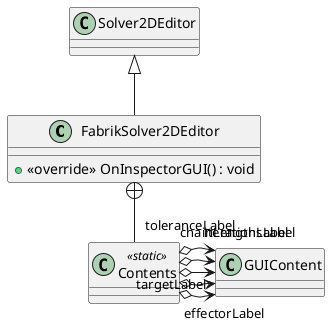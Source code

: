 @startuml
class FabrikSolver2DEditor {
    + <<override>> OnInspectorGUI() : void
}
class Contents <<static>> {
}
Solver2DEditor <|-- FabrikSolver2DEditor
FabrikSolver2DEditor +-- Contents
Contents o-> "effectorLabel" GUIContent
Contents o-> "targetLabel" GUIContent
Contents o-> "chainLengthLabel" GUIContent
Contents o-> "iterationsLabel" GUIContent
Contents o-> "toleranceLabel" GUIContent
@enduml
